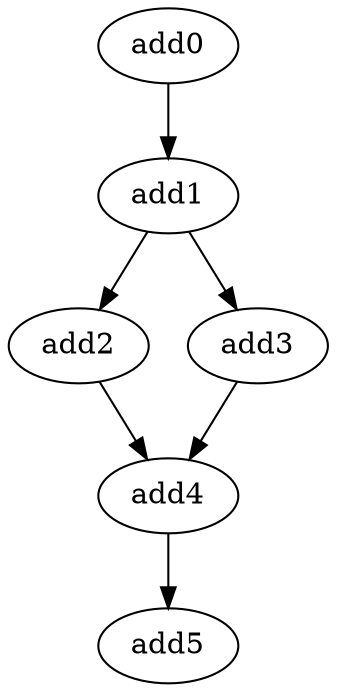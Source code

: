 strict digraph  {
add0 [opcode=add];
add1 [opcode=add];
add2 [opcode=add];
add3 [opcode=add];
add4 [opcode=add];
add5 [opcode=add];
add0 -> add1;
add1 -> add2;
add1 -> add3;
add2 -> add4;
add3 -> add4;
add4 -> add5;
}
